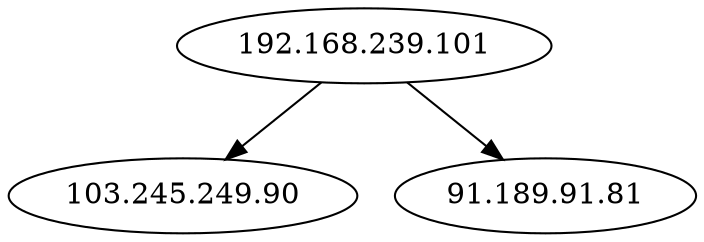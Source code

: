 digraph NWTraffic_update {
  "192.168.239.101" [degree=7, in_degree=0, out_degree=7, activity_score=0.52, total_connections=7];
  "103.245.249.90" [degree=1, in_degree=1, out_degree=0, activity_score=0.10, total_connections=1];
  "192.168.239.101" -> "103.245.249.90" [protocol_UNKNOWN=0.00,protocol_TCP=1.00,protocol_UDP=0.00,protocol_ICMP=0.00,timestamp_sin=0.80,timestamp_cos=-0.60,src_port_type=1.00,dst_port_type=0.00,conn_state_successful=1.00,conn_state_rejected_reset=0.00,conn_state_partial=0.00,conn_state_suspicious=0.00,conn_state_other=0.00,local_orig=1.00,local_resp=0.00,history_length=0.80,orig_bytes=0.55,resp_bytes=1.17,orig_pkts=0.58,resp_pkts=0.65,orig_ip_bytes=0.85,resp_ip_bytes=1.17,service_HTTP=1.00,service_FTP=0.00,service_SSH=0.00,service_DNS=0.00,service_UNKNOWN=0.00  ];
  "192.168.239.101" [degree=7, in_degree=0, out_degree=7, activity_score=0.52, total_connections=7];
  "91.189.91.81" [degree=1, in_degree=1, out_degree=0, activity_score=0.10, total_connections=1];
  "192.168.239.101" -> "91.189.91.81" [protocol_UNKNOWN=0.00,protocol_TCP=1.00,protocol_UDP=0.00,protocol_ICMP=0.00,timestamp_sin=0.80,timestamp_cos=-0.60,src_port_type=1.00,dst_port_type=0.00,conn_state_successful=1.00,conn_state_rejected_reset=0.00,conn_state_partial=0.00,conn_state_suspicious=0.00,conn_state_other=0.00,local_orig=1.00,local_resp=0.00,history_length=0.80,orig_bytes=0.53,resp_bytes=1.16,orig_pkts=0.59,resp_pkts=0.64,orig_ip_bytes=0.86,resp_ip_bytes=1.17,service_HTTP=1.00,service_FTP=0.00,service_SSH=0.00,service_DNS=0.00,service_UNKNOWN=0.00  ];
}
